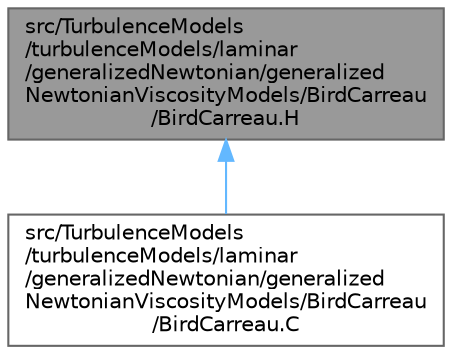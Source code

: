 digraph "src/TurbulenceModels/turbulenceModels/laminar/generalizedNewtonian/generalizedNewtonianViscosityModels/BirdCarreau/BirdCarreau.H"
{
 // LATEX_PDF_SIZE
  bgcolor="transparent";
  edge [fontname=Helvetica,fontsize=10,labelfontname=Helvetica,labelfontsize=10];
  node [fontname=Helvetica,fontsize=10,shape=box,height=0.2,width=0.4];
  Node1 [id="Node000001",label="src/TurbulenceModels\l/turbulenceModels/laminar\l/generalizedNewtonian/generalized\lNewtonianViscosityModels/BirdCarreau\l/BirdCarreau.H",height=0.2,width=0.4,color="gray40", fillcolor="grey60", style="filled", fontcolor="black",tooltip=" "];
  Node1 -> Node2 [id="edge1_Node000001_Node000002",dir="back",color="steelblue1",style="solid",tooltip=" "];
  Node2 [id="Node000002",label="src/TurbulenceModels\l/turbulenceModels/laminar\l/generalizedNewtonian/generalized\lNewtonianViscosityModels/BirdCarreau\l/BirdCarreau.C",height=0.2,width=0.4,color="grey40", fillcolor="white", style="filled",URL="$TurbulenceModels_2turbulenceModels_2laminar_2generalizedNewtonian_2generalizedNewtonianViscosity3107ef411bde67d772d88766d557fcda.html",tooltip=" "];
}
